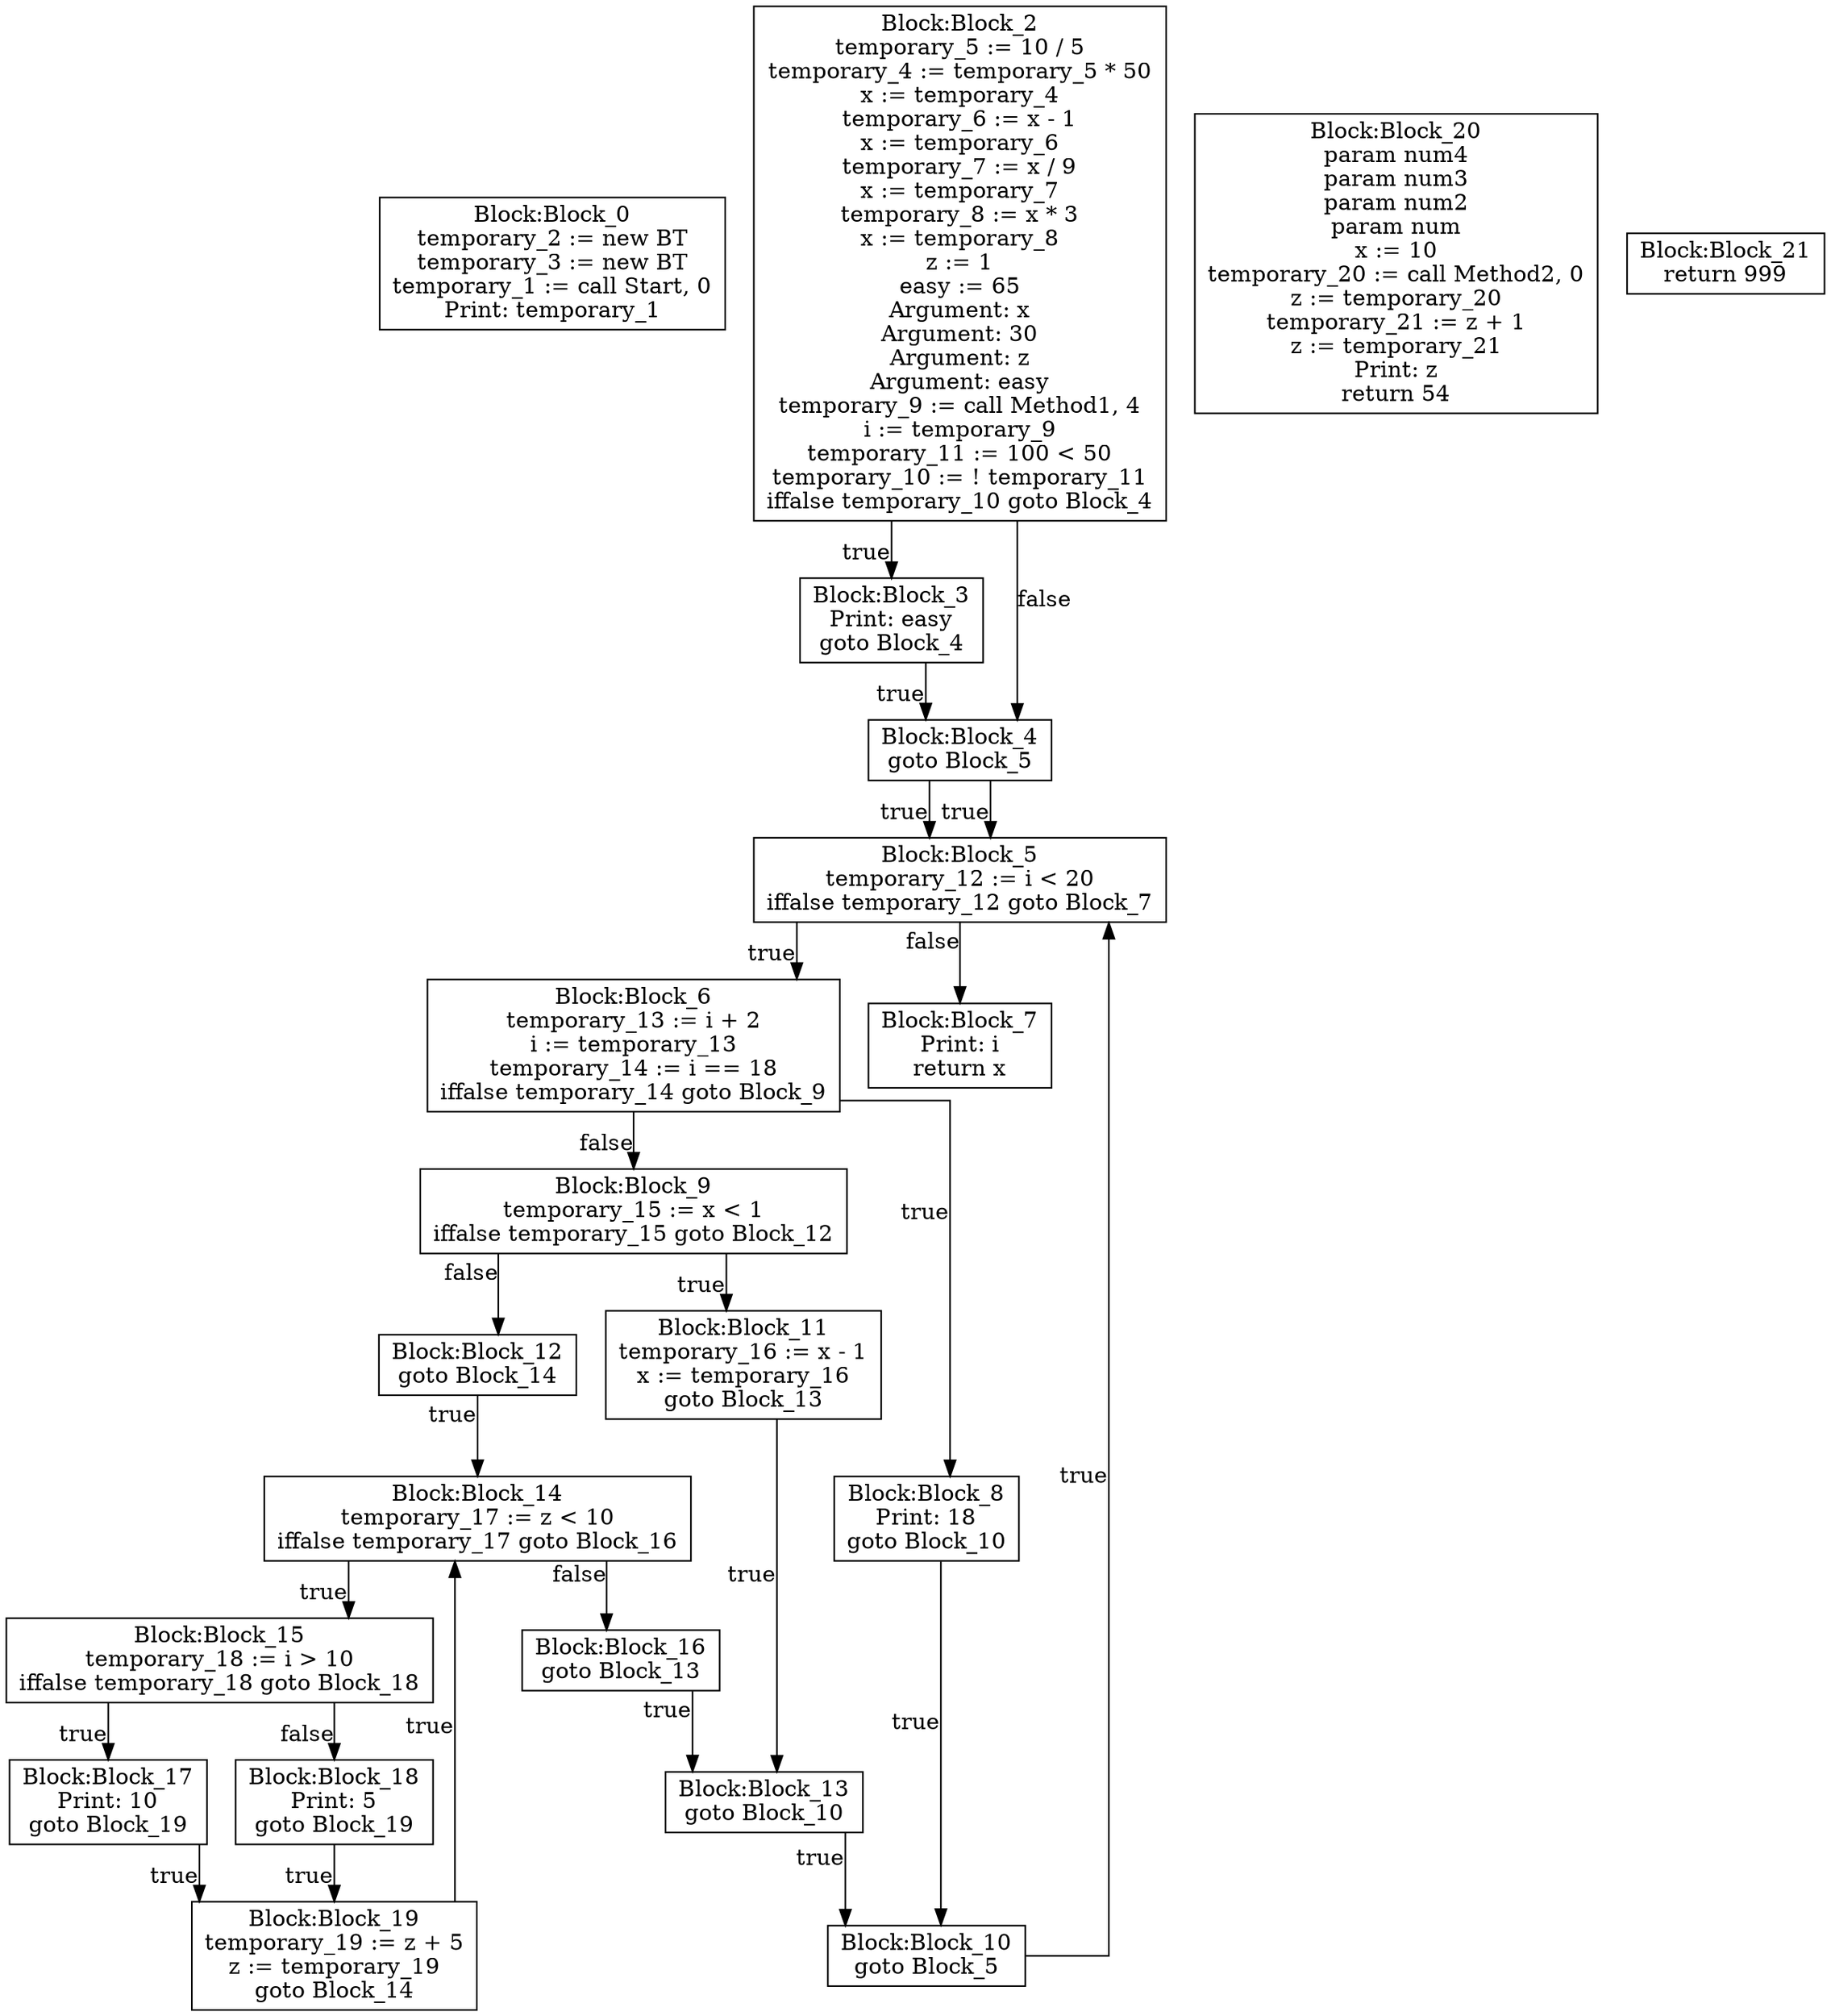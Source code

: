digraph {
graph [ splines = ortho ]
	node [ shape = box ];
Block_0 [label="Block:Block_0
temporary_2 := new BT
temporary_3 := new BT
temporary_1 := call Start, 0
Print: temporary_1"];
Block_2 [label="Block:Block_2
temporary_5 := 10 / 5
temporary_4 := temporary_5 * 50
x := temporary_4
temporary_6 := x - 1
x := temporary_6
temporary_7 := x / 9
x := temporary_7
temporary_8 := x * 3
x := temporary_8
z := 1
easy := 65
Argument: x
Argument: 30
Argument: z
Argument: easy
temporary_9 := call Method1, 4
i := temporary_9
temporary_11 := 100 < 50
temporary_10 := ! temporary_11
iffalse temporary_10 goto Block_4"];
Block_2 -> Block_3 [xlabel = "true"]
Block_3 [label="Block:Block_3
Print: easy
goto Block_4"];
Block_3 -> Block_4 [xlabel = "true"]
Block_4 [label="Block:Block_4
goto Block_5"];
Block_4 -> Block_5 [xlabel = "true"]
Block_5 [label="Block:Block_5
temporary_12 := i < 20
iffalse temporary_12 goto Block_7"];
Block_5 -> Block_6 [xlabel = "true"]
Block_6 [label="Block:Block_6
temporary_13 := i + 2
i := temporary_13
temporary_14 := i == 18
iffalse temporary_14 goto Block_9"];
Block_6 -> Block_8 [xlabel = "true"]
Block_8 [label="Block:Block_8
Print: 18
goto Block_10"];
Block_8 -> Block_10 [xlabel = "true"]
Block_10 [label="Block:Block_10
goto Block_5"];
Block_10 -> Block_5 [xlabel = "true"]
Block_6 -> Block_9 [xlabel = "false"]
Block_9 [label="Block:Block_9
temporary_15 := x < 1
iffalse temporary_15 goto Block_12"];
Block_9 -> Block_11 [xlabel = "true"]
Block_11 [label="Block:Block_11
temporary_16 := x - 1
x := temporary_16
goto Block_13"];
Block_11 -> Block_13 [xlabel = "true"]
Block_13 [label="Block:Block_13
goto Block_10"];
Block_13 -> Block_10 [xlabel = "true"]
Block_9 -> Block_12 [xlabel = "false"]
Block_12 [label="Block:Block_12
goto Block_14"];
Block_12 -> Block_14 [xlabel = "true"]
Block_14 [label="Block:Block_14
temporary_17 := z < 10
iffalse temporary_17 goto Block_16"];
Block_14 -> Block_15 [xlabel = "true"]
Block_15 [label="Block:Block_15
temporary_18 := i > 10
iffalse temporary_18 goto Block_18"];
Block_15 -> Block_17 [xlabel = "true"]
Block_17 [label="Block:Block_17
Print: 10
goto Block_19"];
Block_17 -> Block_19 [xlabel = "true"]
Block_19 [label="Block:Block_19
temporary_19 := z + 5
z := temporary_19
goto Block_14"];
Block_19 -> Block_14 [xlabel = "true"]
Block_15 -> Block_18 [xlabel = "false"]
Block_18 [label="Block:Block_18
Print: 5
goto Block_19"];
Block_18 -> Block_19 [xlabel = "true"]
Block_14 -> Block_16 [xlabel = "false"]
Block_16 [label="Block:Block_16
goto Block_13"];
Block_16 -> Block_13 [xlabel = "true"]
Block_5 -> Block_7 [xlabel = "false"]
Block_7 [label="Block:Block_7
Print: i
return x"];
Block_2 -> Block_4 [xlabel = "false"]
Block_4 [label="Block:Block_4
goto Block_5"];
Block_4 -> Block_5 [xlabel = "true"]
Block_20 [label="Block:Block_20
param num4
param num3
param num2
param num
x := 10
temporary_20 := call Method2, 0
z := temporary_20
temporary_21 := z + 1
z := temporary_21
Print: z
return 54"];
Block_21 [label="Block:Block_21
return 999"];
}
